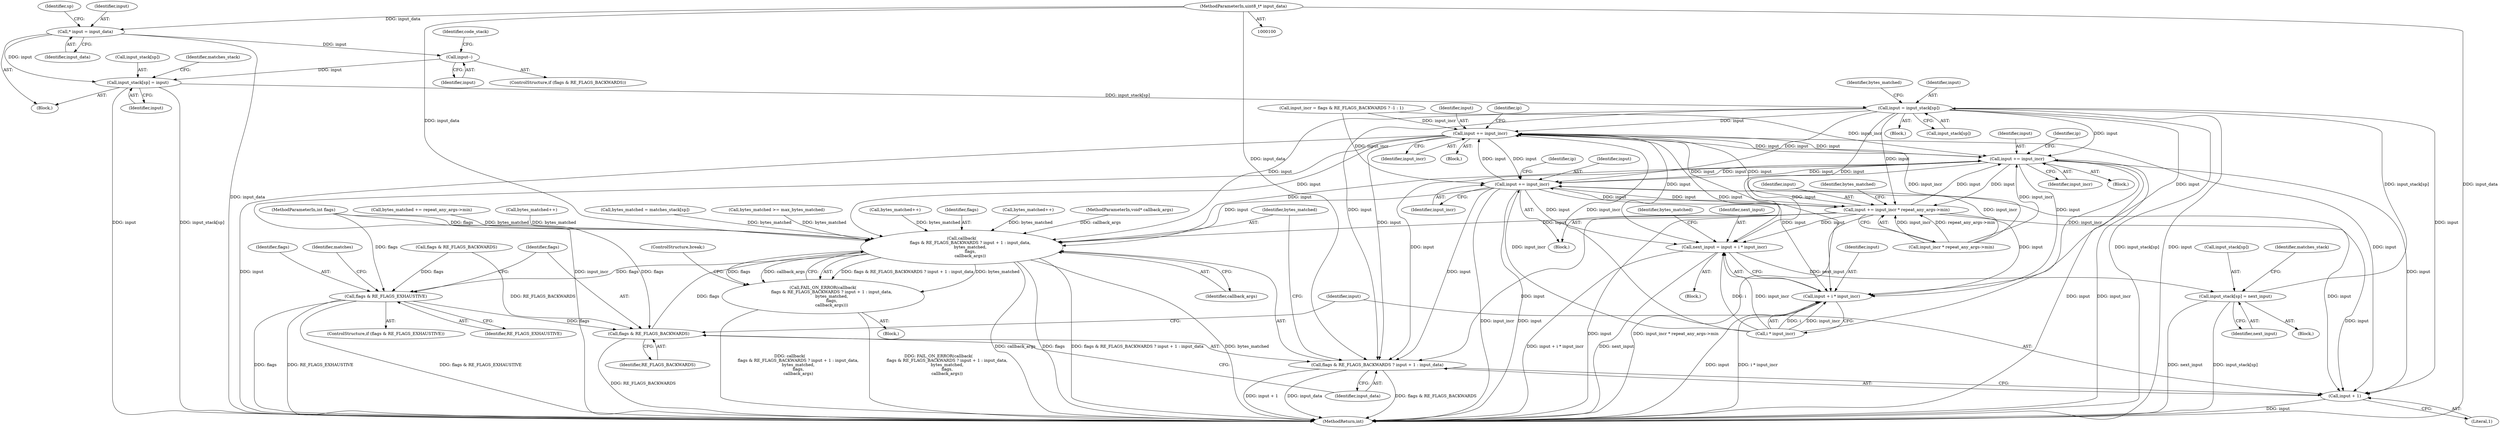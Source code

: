 digraph "0_yara_992480c30f75943e9cd6245bb2015c7737f9b661@pointer" {
"1000102" [label="(MethodParameterIn,uint8_t* input_data)"];
"1000119" [label="(Call,* input = input_data)"];
"1000160" [label="(Call,input--)"];
"1000167" [label="(Call,input_stack[sp] = input)"];
"1000191" [label="(Call,input = input_stack[sp])"];
"1000220" [label="(Call,callback(\n             flags & RE_FLAGS_BACKWARDS ? input + 1 : input_data,\n             bytes_matched,\n             flags,\n             callback_args))"];
"1000215" [label="(Call,flags & RE_FLAGS_EXHAUSTIVE)"];
"1000222" [label="(Call,flags & RE_FLAGS_BACKWARDS)"];
"1000219" [label="(Call,FAIL_ON_ERROR(callback(\n             flags & RE_FLAGS_BACKWARDS ? input + 1 : input_data,\n             bytes_matched,\n             flags,\n             callback_args)))"];
"1000221" [label="(Call,flags & RE_FLAGS_BACKWARDS ? input + 1 : input_data)"];
"1000225" [label="(Call,input + 1)"];
"1000266" [label="(Call,input += input_incr)"];
"1000309" [label="(Call,input += input_incr)"];
"1000324" [label="(Call,input += input_incr)"];
"1000363" [label="(Call,next_input = input + i * input_incr)"];
"1000408" [label="(Call,input_stack[sp] = next_input)"];
"1000365" [label="(Call,input + i * input_incr)"];
"1000422" [label="(Call,input += input_incr * repeat_any_args->min)"];
"1000197" [label="(Identifier,bytes_matched)"];
"1000325" [label="(Identifier,input)"];
"1000326" [label="(Identifier,input_incr)"];
"1000307" [label="(Call,bytes_matched++)"];
"1000196" [label="(Call,bytes_matched = matches_stack[sp])"];
"1000224" [label="(Identifier,RE_FLAGS_BACKWARDS)"];
"1000220" [label="(Call,callback(\n             flags & RE_FLAGS_BACKWARDS ? input + 1 : input_data,\n             bytes_matched,\n             flags,\n             callback_args))"];
"1000221" [label="(Call,flags & RE_FLAGS_BACKWARDS ? input + 1 : input_data)"];
"1000246" [label="(Call,bytes_matched >= max_bytes_matched)"];
"1000267" [label="(Identifier,input)"];
"1000311" [label="(Identifier,input_incr)"];
"1000191" [label="(Call,input = input_stack[sp])"];
"1000362" [label="(Block,)"];
"1000232" [label="(ControlStructure,break;)"];
"1000422" [label="(Call,input += input_incr * repeat_any_args->min)"];
"1000367" [label="(Call,i * input_incr)"];
"1000223" [label="(Identifier,flags)"];
"1000424" [label="(Call,input_incr * repeat_any_args->min)"];
"1000167" [label="(Call,input_stack[sp] = input)"];
"1000270" [label="(Identifier,ip)"];
"1000215" [label="(Call,flags & RE_FLAGS_EXHAUSTIVE)"];
"1000222" [label="(Call,flags & RE_FLAGS_BACKWARDS)"];
"1000373" [label="(Identifier,bytes_matched)"];
"1000366" [label="(Identifier,input)"];
"1000157" [label="(Call,flags & RE_FLAGS_BACKWARDS)"];
"1000225" [label="(Call,input + 1)"];
"1000109" [label="(Block,)"];
"1000171" [label="(Identifier,input)"];
"1000120" [label="(Identifier,input)"];
"1000161" [label="(Identifier,input)"];
"1000156" [label="(ControlStructure,if (flags & RE_FLAGS_BACKWARDS))"];
"1000164" [label="(Identifier,code_stack)"];
"1000119" [label="(Call,* input = input_data)"];
"1000219" [label="(Call,FAIL_ON_ERROR(callback(\n             flags & RE_FLAGS_BACKWARDS ? input + 1 : input_data,\n             bytes_matched,\n             flags,\n             callback_args)))"];
"1000309" [label="(Call,input += input_incr)"];
"1000160" [label="(Call,input--)"];
"1000214" [label="(ControlStructure,if (flags & RE_FLAGS_EXHAUSTIVE))"];
"1000216" [label="(Identifier,flags)"];
"1000147" [label="(Call,input_incr = flags & RE_FLAGS_BACKWARDS ? -1 : 1)"];
"1000264" [label="(Call,bytes_matched++)"];
"1000230" [label="(Identifier,flags)"];
"1000409" [label="(Call,input_stack[sp])"];
"1000452" [label="(MethodReturn,int)"];
"1000183" [label="(Block,)"];
"1000217" [label="(Identifier,RE_FLAGS_EXHAUSTIVE)"];
"1000229" [label="(Identifier,bytes_matched)"];
"1000237" [label="(Identifier,matches)"];
"1000266" [label="(Call,input += input_incr)"];
"1000131" [label="(Identifier,sp)"];
"1000107" [label="(MethodParameterIn,void* callback_args)"];
"1000168" [label="(Call,input_stack[sp])"];
"1000310" [label="(Identifier,input)"];
"1000429" [label="(Call,bytes_matched += repeat_any_args->min)"];
"1000322" [label="(Call,bytes_matched++)"];
"1000423" [label="(Identifier,input)"];
"1000102" [label="(MethodParameterIn,uint8_t* input_data)"];
"1000228" [label="(Identifier,input_data)"];
"1000253" [label="(Block,)"];
"1000268" [label="(Identifier,input_incr)"];
"1000365" [label="(Call,input + i * input_incr)"];
"1000226" [label="(Identifier,input)"];
"1000263" [label="(Block,)"];
"1000408" [label="(Call,input_stack[sp] = next_input)"];
"1000192" [label="(Identifier,input)"];
"1000174" [label="(Identifier,matches_stack)"];
"1000306" [label="(Block,)"];
"1000231" [label="(Identifier,callback_args)"];
"1000313" [label="(Identifier,ip)"];
"1000218" [label="(Block,)"];
"1000412" [label="(Identifier,next_input)"];
"1000430" [label="(Identifier,bytes_matched)"];
"1000105" [label="(MethodParameterIn,int flags)"];
"1000395" [label="(Block,)"];
"1000415" [label="(Identifier,matches_stack)"];
"1000328" [label="(Identifier,ip)"];
"1000193" [label="(Call,input_stack[sp])"];
"1000363" [label="(Call,next_input = input + i * input_incr)"];
"1000121" [label="(Identifier,input_data)"];
"1000324" [label="(Call,input += input_incr)"];
"1000227" [label="(Literal,1)"];
"1000364" [label="(Identifier,next_input)"];
"1000102" -> "1000100"  [label="AST: "];
"1000102" -> "1000452"  [label="DDG: input_data"];
"1000102" -> "1000119"  [label="DDG: input_data"];
"1000102" -> "1000220"  [label="DDG: input_data"];
"1000102" -> "1000221"  [label="DDG: input_data"];
"1000119" -> "1000109"  [label="AST: "];
"1000119" -> "1000121"  [label="CFG: "];
"1000120" -> "1000119"  [label="AST: "];
"1000121" -> "1000119"  [label="AST: "];
"1000131" -> "1000119"  [label="CFG: "];
"1000119" -> "1000452"  [label="DDG: input_data"];
"1000119" -> "1000160"  [label="DDG: input"];
"1000119" -> "1000167"  [label="DDG: input"];
"1000160" -> "1000156"  [label="AST: "];
"1000160" -> "1000161"  [label="CFG: "];
"1000161" -> "1000160"  [label="AST: "];
"1000164" -> "1000160"  [label="CFG: "];
"1000160" -> "1000167"  [label="DDG: input"];
"1000167" -> "1000109"  [label="AST: "];
"1000167" -> "1000171"  [label="CFG: "];
"1000168" -> "1000167"  [label="AST: "];
"1000171" -> "1000167"  [label="AST: "];
"1000174" -> "1000167"  [label="CFG: "];
"1000167" -> "1000452"  [label="DDG: input_stack[sp]"];
"1000167" -> "1000452"  [label="DDG: input"];
"1000167" -> "1000191"  [label="DDG: input_stack[sp]"];
"1000191" -> "1000183"  [label="AST: "];
"1000191" -> "1000193"  [label="CFG: "];
"1000192" -> "1000191"  [label="AST: "];
"1000193" -> "1000191"  [label="AST: "];
"1000197" -> "1000191"  [label="CFG: "];
"1000191" -> "1000452"  [label="DDG: input_stack[sp]"];
"1000191" -> "1000452"  [label="DDG: input"];
"1000408" -> "1000191"  [label="DDG: input_stack[sp]"];
"1000191" -> "1000220"  [label="DDG: input"];
"1000191" -> "1000221"  [label="DDG: input"];
"1000191" -> "1000225"  [label="DDG: input"];
"1000191" -> "1000266"  [label="DDG: input"];
"1000191" -> "1000309"  [label="DDG: input"];
"1000191" -> "1000324"  [label="DDG: input"];
"1000191" -> "1000363"  [label="DDG: input"];
"1000191" -> "1000365"  [label="DDG: input"];
"1000191" -> "1000422"  [label="DDG: input"];
"1000220" -> "1000219"  [label="AST: "];
"1000220" -> "1000231"  [label="CFG: "];
"1000221" -> "1000220"  [label="AST: "];
"1000229" -> "1000220"  [label="AST: "];
"1000230" -> "1000220"  [label="AST: "];
"1000231" -> "1000220"  [label="AST: "];
"1000219" -> "1000220"  [label="CFG: "];
"1000220" -> "1000452"  [label="DDG: flags & RE_FLAGS_BACKWARDS ? input + 1 : input_data"];
"1000220" -> "1000452"  [label="DDG: bytes_matched"];
"1000220" -> "1000452"  [label="DDG: callback_args"];
"1000220" -> "1000452"  [label="DDG: flags"];
"1000220" -> "1000215"  [label="DDG: flags"];
"1000220" -> "1000219"  [label="DDG: flags & RE_FLAGS_BACKWARDS ? input + 1 : input_data"];
"1000220" -> "1000219"  [label="DDG: bytes_matched"];
"1000220" -> "1000219"  [label="DDG: flags"];
"1000220" -> "1000219"  [label="DDG: callback_args"];
"1000309" -> "1000220"  [label="DDG: input"];
"1000266" -> "1000220"  [label="DDG: input"];
"1000422" -> "1000220"  [label="DDG: input"];
"1000324" -> "1000220"  [label="DDG: input"];
"1000264" -> "1000220"  [label="DDG: bytes_matched"];
"1000196" -> "1000220"  [label="DDG: bytes_matched"];
"1000322" -> "1000220"  [label="DDG: bytes_matched"];
"1000429" -> "1000220"  [label="DDG: bytes_matched"];
"1000307" -> "1000220"  [label="DDG: bytes_matched"];
"1000246" -> "1000220"  [label="DDG: bytes_matched"];
"1000222" -> "1000220"  [label="DDG: flags"];
"1000105" -> "1000220"  [label="DDG: flags"];
"1000107" -> "1000220"  [label="DDG: callback_args"];
"1000215" -> "1000214"  [label="AST: "];
"1000215" -> "1000217"  [label="CFG: "];
"1000216" -> "1000215"  [label="AST: "];
"1000217" -> "1000215"  [label="AST: "];
"1000223" -> "1000215"  [label="CFG: "];
"1000237" -> "1000215"  [label="CFG: "];
"1000215" -> "1000452"  [label="DDG: flags"];
"1000215" -> "1000452"  [label="DDG: RE_FLAGS_EXHAUSTIVE"];
"1000215" -> "1000452"  [label="DDG: flags & RE_FLAGS_EXHAUSTIVE"];
"1000157" -> "1000215"  [label="DDG: flags"];
"1000105" -> "1000215"  [label="DDG: flags"];
"1000215" -> "1000222"  [label="DDG: flags"];
"1000222" -> "1000221"  [label="AST: "];
"1000222" -> "1000224"  [label="CFG: "];
"1000223" -> "1000222"  [label="AST: "];
"1000224" -> "1000222"  [label="AST: "];
"1000226" -> "1000222"  [label="CFG: "];
"1000228" -> "1000222"  [label="CFG: "];
"1000222" -> "1000452"  [label="DDG: RE_FLAGS_BACKWARDS"];
"1000105" -> "1000222"  [label="DDG: flags"];
"1000157" -> "1000222"  [label="DDG: RE_FLAGS_BACKWARDS"];
"1000219" -> "1000218"  [label="AST: "];
"1000232" -> "1000219"  [label="CFG: "];
"1000219" -> "1000452"  [label="DDG: FAIL_ON_ERROR(callback(\n             flags & RE_FLAGS_BACKWARDS ? input + 1 : input_data,\n             bytes_matched,\n             flags,\n             callback_args))"];
"1000219" -> "1000452"  [label="DDG: callback(\n             flags & RE_FLAGS_BACKWARDS ? input + 1 : input_data,\n             bytes_matched,\n             flags,\n             callback_args)"];
"1000221" -> "1000225"  [label="CFG: "];
"1000221" -> "1000228"  [label="CFG: "];
"1000225" -> "1000221"  [label="AST: "];
"1000228" -> "1000221"  [label="AST: "];
"1000229" -> "1000221"  [label="CFG: "];
"1000221" -> "1000452"  [label="DDG: input + 1"];
"1000221" -> "1000452"  [label="DDG: input_data"];
"1000221" -> "1000452"  [label="DDG: flags & RE_FLAGS_BACKWARDS"];
"1000309" -> "1000221"  [label="DDG: input"];
"1000266" -> "1000221"  [label="DDG: input"];
"1000422" -> "1000221"  [label="DDG: input"];
"1000324" -> "1000221"  [label="DDG: input"];
"1000225" -> "1000227"  [label="CFG: "];
"1000226" -> "1000225"  [label="AST: "];
"1000227" -> "1000225"  [label="AST: "];
"1000225" -> "1000452"  [label="DDG: input"];
"1000309" -> "1000225"  [label="DDG: input"];
"1000266" -> "1000225"  [label="DDG: input"];
"1000422" -> "1000225"  [label="DDG: input"];
"1000324" -> "1000225"  [label="DDG: input"];
"1000266" -> "1000263"  [label="AST: "];
"1000266" -> "1000268"  [label="CFG: "];
"1000267" -> "1000266"  [label="AST: "];
"1000268" -> "1000266"  [label="AST: "];
"1000270" -> "1000266"  [label="CFG: "];
"1000266" -> "1000452"  [label="DDG: input"];
"1000266" -> "1000452"  [label="DDG: input_incr"];
"1000367" -> "1000266"  [label="DDG: input_incr"];
"1000424" -> "1000266"  [label="DDG: input_incr"];
"1000147" -> "1000266"  [label="DDG: input_incr"];
"1000309" -> "1000266"  [label="DDG: input"];
"1000422" -> "1000266"  [label="DDG: input"];
"1000324" -> "1000266"  [label="DDG: input"];
"1000266" -> "1000309"  [label="DDG: input"];
"1000266" -> "1000324"  [label="DDG: input"];
"1000266" -> "1000363"  [label="DDG: input"];
"1000266" -> "1000365"  [label="DDG: input"];
"1000266" -> "1000422"  [label="DDG: input"];
"1000309" -> "1000306"  [label="AST: "];
"1000309" -> "1000311"  [label="CFG: "];
"1000310" -> "1000309"  [label="AST: "];
"1000311" -> "1000309"  [label="AST: "];
"1000313" -> "1000309"  [label="CFG: "];
"1000309" -> "1000452"  [label="DDG: input"];
"1000309" -> "1000452"  [label="DDG: input_incr"];
"1000367" -> "1000309"  [label="DDG: input_incr"];
"1000424" -> "1000309"  [label="DDG: input_incr"];
"1000147" -> "1000309"  [label="DDG: input_incr"];
"1000422" -> "1000309"  [label="DDG: input"];
"1000324" -> "1000309"  [label="DDG: input"];
"1000309" -> "1000324"  [label="DDG: input"];
"1000309" -> "1000363"  [label="DDG: input"];
"1000309" -> "1000365"  [label="DDG: input"];
"1000309" -> "1000422"  [label="DDG: input"];
"1000324" -> "1000253"  [label="AST: "];
"1000324" -> "1000326"  [label="CFG: "];
"1000325" -> "1000324"  [label="AST: "];
"1000326" -> "1000324"  [label="AST: "];
"1000328" -> "1000324"  [label="CFG: "];
"1000324" -> "1000452"  [label="DDG: input_incr"];
"1000324" -> "1000452"  [label="DDG: input"];
"1000367" -> "1000324"  [label="DDG: input_incr"];
"1000424" -> "1000324"  [label="DDG: input_incr"];
"1000147" -> "1000324"  [label="DDG: input_incr"];
"1000422" -> "1000324"  [label="DDG: input"];
"1000324" -> "1000363"  [label="DDG: input"];
"1000324" -> "1000365"  [label="DDG: input"];
"1000324" -> "1000422"  [label="DDG: input"];
"1000363" -> "1000362"  [label="AST: "];
"1000363" -> "1000365"  [label="CFG: "];
"1000364" -> "1000363"  [label="AST: "];
"1000365" -> "1000363"  [label="AST: "];
"1000373" -> "1000363"  [label="CFG: "];
"1000363" -> "1000452"  [label="DDG: input + i * input_incr"];
"1000363" -> "1000452"  [label="DDG: next_input"];
"1000422" -> "1000363"  [label="DDG: input"];
"1000367" -> "1000363"  [label="DDG: i"];
"1000367" -> "1000363"  [label="DDG: input_incr"];
"1000363" -> "1000408"  [label="DDG: next_input"];
"1000408" -> "1000395"  [label="AST: "];
"1000408" -> "1000412"  [label="CFG: "];
"1000409" -> "1000408"  [label="AST: "];
"1000412" -> "1000408"  [label="AST: "];
"1000415" -> "1000408"  [label="CFG: "];
"1000408" -> "1000452"  [label="DDG: input_stack[sp]"];
"1000408" -> "1000452"  [label="DDG: next_input"];
"1000365" -> "1000367"  [label="CFG: "];
"1000366" -> "1000365"  [label="AST: "];
"1000367" -> "1000365"  [label="AST: "];
"1000365" -> "1000452"  [label="DDG: i * input_incr"];
"1000365" -> "1000452"  [label="DDG: input"];
"1000422" -> "1000365"  [label="DDG: input"];
"1000367" -> "1000365"  [label="DDG: i"];
"1000367" -> "1000365"  [label="DDG: input_incr"];
"1000422" -> "1000253"  [label="AST: "];
"1000422" -> "1000424"  [label="CFG: "];
"1000423" -> "1000422"  [label="AST: "];
"1000424" -> "1000422"  [label="AST: "];
"1000430" -> "1000422"  [label="CFG: "];
"1000422" -> "1000452"  [label="DDG: input"];
"1000422" -> "1000452"  [label="DDG: input_incr * repeat_any_args->min"];
"1000424" -> "1000422"  [label="DDG: input_incr"];
"1000424" -> "1000422"  [label="DDG: repeat_any_args->min"];
}

